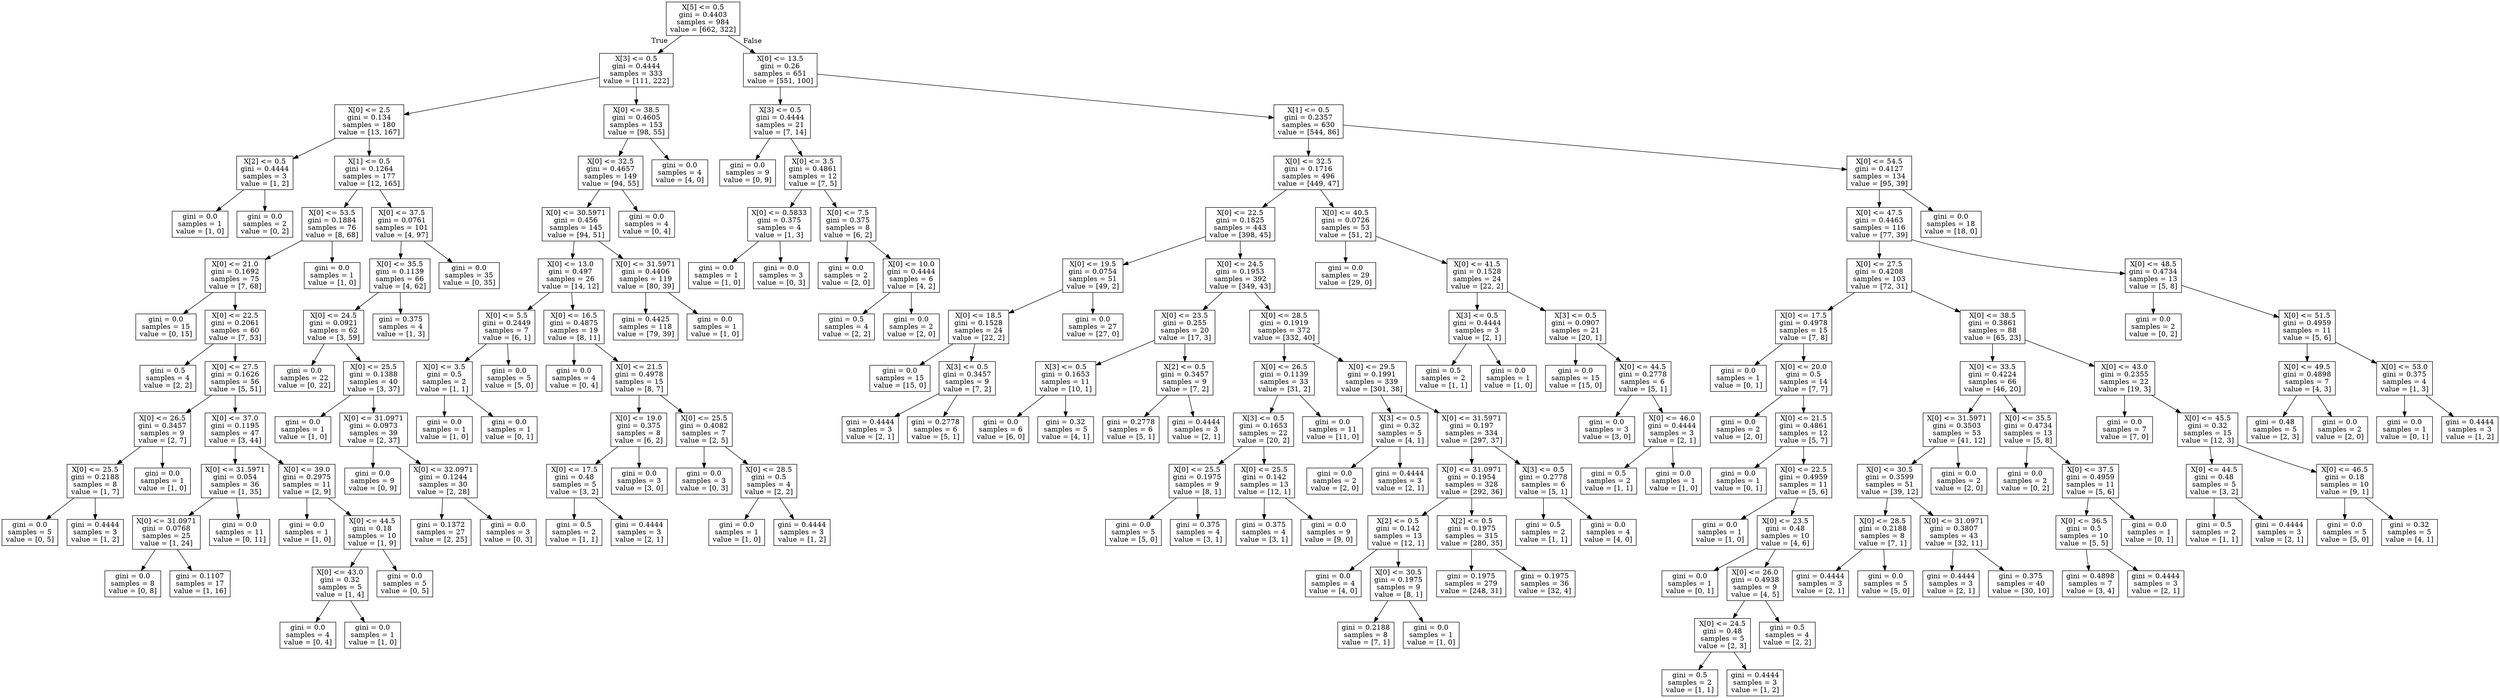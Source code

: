 digraph Tree {
node [shape=box] ;
0 [label="X[5] <= 0.5\ngini = 0.4403\nsamples = 984\nvalue = [662, 322]"] ;
1 [label="X[3] <= 0.5\ngini = 0.4444\nsamples = 333\nvalue = [111, 222]"] ;
0 -> 1 [labeldistance=2.5, labelangle=45, headlabel="True"] ;
2 [label="X[0] <= 2.5\ngini = 0.134\nsamples = 180\nvalue = [13, 167]"] ;
1 -> 2 ;
3 [label="X[2] <= 0.5\ngini = 0.4444\nsamples = 3\nvalue = [1, 2]"] ;
2 -> 3 ;
4 [label="gini = 0.0\nsamples = 1\nvalue = [1, 0]"] ;
3 -> 4 ;
5 [label="gini = 0.0\nsamples = 2\nvalue = [0, 2]"] ;
3 -> 5 ;
6 [label="X[1] <= 0.5\ngini = 0.1264\nsamples = 177\nvalue = [12, 165]"] ;
2 -> 6 ;
7 [label="X[0] <= 53.5\ngini = 0.1884\nsamples = 76\nvalue = [8, 68]"] ;
6 -> 7 ;
8 [label="X[0] <= 21.0\ngini = 0.1692\nsamples = 75\nvalue = [7, 68]"] ;
7 -> 8 ;
9 [label="gini = 0.0\nsamples = 15\nvalue = [0, 15]"] ;
8 -> 9 ;
10 [label="X[0] <= 22.5\ngini = 0.2061\nsamples = 60\nvalue = [7, 53]"] ;
8 -> 10 ;
11 [label="gini = 0.5\nsamples = 4\nvalue = [2, 2]"] ;
10 -> 11 ;
12 [label="X[0] <= 27.5\ngini = 0.1626\nsamples = 56\nvalue = [5, 51]"] ;
10 -> 12 ;
13 [label="X[0] <= 26.5\ngini = 0.3457\nsamples = 9\nvalue = [2, 7]"] ;
12 -> 13 ;
14 [label="X[0] <= 25.5\ngini = 0.2188\nsamples = 8\nvalue = [1, 7]"] ;
13 -> 14 ;
15 [label="gini = 0.0\nsamples = 5\nvalue = [0, 5]"] ;
14 -> 15 ;
16 [label="gini = 0.4444\nsamples = 3\nvalue = [1, 2]"] ;
14 -> 16 ;
17 [label="gini = 0.0\nsamples = 1\nvalue = [1, 0]"] ;
13 -> 17 ;
18 [label="X[0] <= 37.0\ngini = 0.1195\nsamples = 47\nvalue = [3, 44]"] ;
12 -> 18 ;
19 [label="X[0] <= 31.5971\ngini = 0.054\nsamples = 36\nvalue = [1, 35]"] ;
18 -> 19 ;
20 [label="X[0] <= 31.0971\ngini = 0.0768\nsamples = 25\nvalue = [1, 24]"] ;
19 -> 20 ;
21 [label="gini = 0.0\nsamples = 8\nvalue = [0, 8]"] ;
20 -> 21 ;
22 [label="gini = 0.1107\nsamples = 17\nvalue = [1, 16]"] ;
20 -> 22 ;
23 [label="gini = 0.0\nsamples = 11\nvalue = [0, 11]"] ;
19 -> 23 ;
24 [label="X[0] <= 39.0\ngini = 0.2975\nsamples = 11\nvalue = [2, 9]"] ;
18 -> 24 ;
25 [label="gini = 0.0\nsamples = 1\nvalue = [1, 0]"] ;
24 -> 25 ;
26 [label="X[0] <= 44.5\ngini = 0.18\nsamples = 10\nvalue = [1, 9]"] ;
24 -> 26 ;
27 [label="X[0] <= 43.0\ngini = 0.32\nsamples = 5\nvalue = [1, 4]"] ;
26 -> 27 ;
28 [label="gini = 0.0\nsamples = 4\nvalue = [0, 4]"] ;
27 -> 28 ;
29 [label="gini = 0.0\nsamples = 1\nvalue = [1, 0]"] ;
27 -> 29 ;
30 [label="gini = 0.0\nsamples = 5\nvalue = [0, 5]"] ;
26 -> 30 ;
31 [label="gini = 0.0\nsamples = 1\nvalue = [1, 0]"] ;
7 -> 31 ;
32 [label="X[0] <= 37.5\ngini = 0.0761\nsamples = 101\nvalue = [4, 97]"] ;
6 -> 32 ;
33 [label="X[0] <= 35.5\ngini = 0.1139\nsamples = 66\nvalue = [4, 62]"] ;
32 -> 33 ;
34 [label="X[0] <= 24.5\ngini = 0.0921\nsamples = 62\nvalue = [3, 59]"] ;
33 -> 34 ;
35 [label="gini = 0.0\nsamples = 22\nvalue = [0, 22]"] ;
34 -> 35 ;
36 [label="X[0] <= 25.5\ngini = 0.1388\nsamples = 40\nvalue = [3, 37]"] ;
34 -> 36 ;
37 [label="gini = 0.0\nsamples = 1\nvalue = [1, 0]"] ;
36 -> 37 ;
38 [label="X[0] <= 31.0971\ngini = 0.0973\nsamples = 39\nvalue = [2, 37]"] ;
36 -> 38 ;
39 [label="gini = 0.0\nsamples = 9\nvalue = [0, 9]"] ;
38 -> 39 ;
40 [label="X[0] <= 32.0971\ngini = 0.1244\nsamples = 30\nvalue = [2, 28]"] ;
38 -> 40 ;
41 [label="gini = 0.1372\nsamples = 27\nvalue = [2, 25]"] ;
40 -> 41 ;
42 [label="gini = 0.0\nsamples = 3\nvalue = [0, 3]"] ;
40 -> 42 ;
43 [label="gini = 0.375\nsamples = 4\nvalue = [1, 3]"] ;
33 -> 43 ;
44 [label="gini = 0.0\nsamples = 35\nvalue = [0, 35]"] ;
32 -> 44 ;
45 [label="X[0] <= 38.5\ngini = 0.4605\nsamples = 153\nvalue = [98, 55]"] ;
1 -> 45 ;
46 [label="X[0] <= 32.5\ngini = 0.4657\nsamples = 149\nvalue = [94, 55]"] ;
45 -> 46 ;
47 [label="X[0] <= 30.5971\ngini = 0.456\nsamples = 145\nvalue = [94, 51]"] ;
46 -> 47 ;
48 [label="X[0] <= 13.0\ngini = 0.497\nsamples = 26\nvalue = [14, 12]"] ;
47 -> 48 ;
49 [label="X[0] <= 5.5\ngini = 0.2449\nsamples = 7\nvalue = [6, 1]"] ;
48 -> 49 ;
50 [label="X[0] <= 3.5\ngini = 0.5\nsamples = 2\nvalue = [1, 1]"] ;
49 -> 50 ;
51 [label="gini = 0.0\nsamples = 1\nvalue = [1, 0]"] ;
50 -> 51 ;
52 [label="gini = 0.0\nsamples = 1\nvalue = [0, 1]"] ;
50 -> 52 ;
53 [label="gini = 0.0\nsamples = 5\nvalue = [5, 0]"] ;
49 -> 53 ;
54 [label="X[0] <= 16.5\ngini = 0.4875\nsamples = 19\nvalue = [8, 11]"] ;
48 -> 54 ;
55 [label="gini = 0.0\nsamples = 4\nvalue = [0, 4]"] ;
54 -> 55 ;
56 [label="X[0] <= 21.5\ngini = 0.4978\nsamples = 15\nvalue = [8, 7]"] ;
54 -> 56 ;
57 [label="X[0] <= 19.0\ngini = 0.375\nsamples = 8\nvalue = [6, 2]"] ;
56 -> 57 ;
58 [label="X[0] <= 17.5\ngini = 0.48\nsamples = 5\nvalue = [3, 2]"] ;
57 -> 58 ;
59 [label="gini = 0.5\nsamples = 2\nvalue = [1, 1]"] ;
58 -> 59 ;
60 [label="gini = 0.4444\nsamples = 3\nvalue = [2, 1]"] ;
58 -> 60 ;
61 [label="gini = 0.0\nsamples = 3\nvalue = [3, 0]"] ;
57 -> 61 ;
62 [label="X[0] <= 25.5\ngini = 0.4082\nsamples = 7\nvalue = [2, 5]"] ;
56 -> 62 ;
63 [label="gini = 0.0\nsamples = 3\nvalue = [0, 3]"] ;
62 -> 63 ;
64 [label="X[0] <= 28.5\ngini = 0.5\nsamples = 4\nvalue = [2, 2]"] ;
62 -> 64 ;
65 [label="gini = 0.0\nsamples = 1\nvalue = [1, 0]"] ;
64 -> 65 ;
66 [label="gini = 0.4444\nsamples = 3\nvalue = [1, 2]"] ;
64 -> 66 ;
67 [label="X[0] <= 31.5971\ngini = 0.4406\nsamples = 119\nvalue = [80, 39]"] ;
47 -> 67 ;
68 [label="gini = 0.4425\nsamples = 118\nvalue = [79, 39]"] ;
67 -> 68 ;
69 [label="gini = 0.0\nsamples = 1\nvalue = [1, 0]"] ;
67 -> 69 ;
70 [label="gini = 0.0\nsamples = 4\nvalue = [0, 4]"] ;
46 -> 70 ;
71 [label="gini = 0.0\nsamples = 4\nvalue = [4, 0]"] ;
45 -> 71 ;
72 [label="X[0] <= 13.5\ngini = 0.26\nsamples = 651\nvalue = [551, 100]"] ;
0 -> 72 [labeldistance=2.5, labelangle=-45, headlabel="False"] ;
73 [label="X[3] <= 0.5\ngini = 0.4444\nsamples = 21\nvalue = [7, 14]"] ;
72 -> 73 ;
74 [label="gini = 0.0\nsamples = 9\nvalue = [0, 9]"] ;
73 -> 74 ;
75 [label="X[0] <= 3.5\ngini = 0.4861\nsamples = 12\nvalue = [7, 5]"] ;
73 -> 75 ;
76 [label="X[0] <= 0.5833\ngini = 0.375\nsamples = 4\nvalue = [1, 3]"] ;
75 -> 76 ;
77 [label="gini = 0.0\nsamples = 1\nvalue = [1, 0]"] ;
76 -> 77 ;
78 [label="gini = 0.0\nsamples = 3\nvalue = [0, 3]"] ;
76 -> 78 ;
79 [label="X[0] <= 7.5\ngini = 0.375\nsamples = 8\nvalue = [6, 2]"] ;
75 -> 79 ;
80 [label="gini = 0.0\nsamples = 2\nvalue = [2, 0]"] ;
79 -> 80 ;
81 [label="X[0] <= 10.0\ngini = 0.4444\nsamples = 6\nvalue = [4, 2]"] ;
79 -> 81 ;
82 [label="gini = 0.5\nsamples = 4\nvalue = [2, 2]"] ;
81 -> 82 ;
83 [label="gini = 0.0\nsamples = 2\nvalue = [2, 0]"] ;
81 -> 83 ;
84 [label="X[1] <= 0.5\ngini = 0.2357\nsamples = 630\nvalue = [544, 86]"] ;
72 -> 84 ;
85 [label="X[0] <= 32.5\ngini = 0.1716\nsamples = 496\nvalue = [449, 47]"] ;
84 -> 85 ;
86 [label="X[0] <= 22.5\ngini = 0.1825\nsamples = 443\nvalue = [398, 45]"] ;
85 -> 86 ;
87 [label="X[0] <= 19.5\ngini = 0.0754\nsamples = 51\nvalue = [49, 2]"] ;
86 -> 87 ;
88 [label="X[0] <= 18.5\ngini = 0.1528\nsamples = 24\nvalue = [22, 2]"] ;
87 -> 88 ;
89 [label="gini = 0.0\nsamples = 15\nvalue = [15, 0]"] ;
88 -> 89 ;
90 [label="X[3] <= 0.5\ngini = 0.3457\nsamples = 9\nvalue = [7, 2]"] ;
88 -> 90 ;
91 [label="gini = 0.4444\nsamples = 3\nvalue = [2, 1]"] ;
90 -> 91 ;
92 [label="gini = 0.2778\nsamples = 6\nvalue = [5, 1]"] ;
90 -> 92 ;
93 [label="gini = 0.0\nsamples = 27\nvalue = [27, 0]"] ;
87 -> 93 ;
94 [label="X[0] <= 24.5\ngini = 0.1953\nsamples = 392\nvalue = [349, 43]"] ;
86 -> 94 ;
95 [label="X[0] <= 23.5\ngini = 0.255\nsamples = 20\nvalue = [17, 3]"] ;
94 -> 95 ;
96 [label="X[3] <= 0.5\ngini = 0.1653\nsamples = 11\nvalue = [10, 1]"] ;
95 -> 96 ;
97 [label="gini = 0.0\nsamples = 6\nvalue = [6, 0]"] ;
96 -> 97 ;
98 [label="gini = 0.32\nsamples = 5\nvalue = [4, 1]"] ;
96 -> 98 ;
99 [label="X[2] <= 0.5\ngini = 0.3457\nsamples = 9\nvalue = [7, 2]"] ;
95 -> 99 ;
100 [label="gini = 0.2778\nsamples = 6\nvalue = [5, 1]"] ;
99 -> 100 ;
101 [label="gini = 0.4444\nsamples = 3\nvalue = [2, 1]"] ;
99 -> 101 ;
102 [label="X[0] <= 28.5\ngini = 0.1919\nsamples = 372\nvalue = [332, 40]"] ;
94 -> 102 ;
103 [label="X[0] <= 26.5\ngini = 0.1139\nsamples = 33\nvalue = [31, 2]"] ;
102 -> 103 ;
104 [label="X[3] <= 0.5\ngini = 0.1653\nsamples = 22\nvalue = [20, 2]"] ;
103 -> 104 ;
105 [label="X[0] <= 25.5\ngini = 0.1975\nsamples = 9\nvalue = [8, 1]"] ;
104 -> 105 ;
106 [label="gini = 0.0\nsamples = 5\nvalue = [5, 0]"] ;
105 -> 106 ;
107 [label="gini = 0.375\nsamples = 4\nvalue = [3, 1]"] ;
105 -> 107 ;
108 [label="X[0] <= 25.5\ngini = 0.142\nsamples = 13\nvalue = [12, 1]"] ;
104 -> 108 ;
109 [label="gini = 0.375\nsamples = 4\nvalue = [3, 1]"] ;
108 -> 109 ;
110 [label="gini = 0.0\nsamples = 9\nvalue = [9, 0]"] ;
108 -> 110 ;
111 [label="gini = 0.0\nsamples = 11\nvalue = [11, 0]"] ;
103 -> 111 ;
112 [label="X[0] <= 29.5\ngini = 0.1991\nsamples = 339\nvalue = [301, 38]"] ;
102 -> 112 ;
113 [label="X[3] <= 0.5\ngini = 0.32\nsamples = 5\nvalue = [4, 1]"] ;
112 -> 113 ;
114 [label="gini = 0.0\nsamples = 2\nvalue = [2, 0]"] ;
113 -> 114 ;
115 [label="gini = 0.4444\nsamples = 3\nvalue = [2, 1]"] ;
113 -> 115 ;
116 [label="X[0] <= 31.5971\ngini = 0.197\nsamples = 334\nvalue = [297, 37]"] ;
112 -> 116 ;
117 [label="X[0] <= 31.0971\ngini = 0.1954\nsamples = 328\nvalue = [292, 36]"] ;
116 -> 117 ;
118 [label="X[2] <= 0.5\ngini = 0.142\nsamples = 13\nvalue = [12, 1]"] ;
117 -> 118 ;
119 [label="gini = 0.0\nsamples = 4\nvalue = [4, 0]"] ;
118 -> 119 ;
120 [label="X[0] <= 30.5\ngini = 0.1975\nsamples = 9\nvalue = [8, 1]"] ;
118 -> 120 ;
121 [label="gini = 0.2188\nsamples = 8\nvalue = [7, 1]"] ;
120 -> 121 ;
122 [label="gini = 0.0\nsamples = 1\nvalue = [1, 0]"] ;
120 -> 122 ;
123 [label="X[2] <= 0.5\ngini = 0.1975\nsamples = 315\nvalue = [280, 35]"] ;
117 -> 123 ;
124 [label="gini = 0.1975\nsamples = 279\nvalue = [248, 31]"] ;
123 -> 124 ;
125 [label="gini = 0.1975\nsamples = 36\nvalue = [32, 4]"] ;
123 -> 125 ;
126 [label="X[3] <= 0.5\ngini = 0.2778\nsamples = 6\nvalue = [5, 1]"] ;
116 -> 126 ;
127 [label="gini = 0.5\nsamples = 2\nvalue = [1, 1]"] ;
126 -> 127 ;
128 [label="gini = 0.0\nsamples = 4\nvalue = [4, 0]"] ;
126 -> 128 ;
129 [label="X[0] <= 40.5\ngini = 0.0726\nsamples = 53\nvalue = [51, 2]"] ;
85 -> 129 ;
130 [label="gini = 0.0\nsamples = 29\nvalue = [29, 0]"] ;
129 -> 130 ;
131 [label="X[0] <= 41.5\ngini = 0.1528\nsamples = 24\nvalue = [22, 2]"] ;
129 -> 131 ;
132 [label="X[3] <= 0.5\ngini = 0.4444\nsamples = 3\nvalue = [2, 1]"] ;
131 -> 132 ;
133 [label="gini = 0.5\nsamples = 2\nvalue = [1, 1]"] ;
132 -> 133 ;
134 [label="gini = 0.0\nsamples = 1\nvalue = [1, 0]"] ;
132 -> 134 ;
135 [label="X[3] <= 0.5\ngini = 0.0907\nsamples = 21\nvalue = [20, 1]"] ;
131 -> 135 ;
136 [label="gini = 0.0\nsamples = 15\nvalue = [15, 0]"] ;
135 -> 136 ;
137 [label="X[0] <= 44.5\ngini = 0.2778\nsamples = 6\nvalue = [5, 1]"] ;
135 -> 137 ;
138 [label="gini = 0.0\nsamples = 3\nvalue = [3, 0]"] ;
137 -> 138 ;
139 [label="X[0] <= 46.0\ngini = 0.4444\nsamples = 3\nvalue = [2, 1]"] ;
137 -> 139 ;
140 [label="gini = 0.5\nsamples = 2\nvalue = [1, 1]"] ;
139 -> 140 ;
141 [label="gini = 0.0\nsamples = 1\nvalue = [1, 0]"] ;
139 -> 141 ;
142 [label="X[0] <= 54.5\ngini = 0.4127\nsamples = 134\nvalue = [95, 39]"] ;
84 -> 142 ;
143 [label="X[0] <= 47.5\ngini = 0.4463\nsamples = 116\nvalue = [77, 39]"] ;
142 -> 143 ;
144 [label="X[0] <= 27.5\ngini = 0.4208\nsamples = 103\nvalue = [72, 31]"] ;
143 -> 144 ;
145 [label="X[0] <= 17.5\ngini = 0.4978\nsamples = 15\nvalue = [7, 8]"] ;
144 -> 145 ;
146 [label="gini = 0.0\nsamples = 1\nvalue = [0, 1]"] ;
145 -> 146 ;
147 [label="X[0] <= 20.0\ngini = 0.5\nsamples = 14\nvalue = [7, 7]"] ;
145 -> 147 ;
148 [label="gini = 0.0\nsamples = 2\nvalue = [2, 0]"] ;
147 -> 148 ;
149 [label="X[0] <= 21.5\ngini = 0.4861\nsamples = 12\nvalue = [5, 7]"] ;
147 -> 149 ;
150 [label="gini = 0.0\nsamples = 1\nvalue = [0, 1]"] ;
149 -> 150 ;
151 [label="X[0] <= 22.5\ngini = 0.4959\nsamples = 11\nvalue = [5, 6]"] ;
149 -> 151 ;
152 [label="gini = 0.0\nsamples = 1\nvalue = [1, 0]"] ;
151 -> 152 ;
153 [label="X[0] <= 23.5\ngini = 0.48\nsamples = 10\nvalue = [4, 6]"] ;
151 -> 153 ;
154 [label="gini = 0.0\nsamples = 1\nvalue = [0, 1]"] ;
153 -> 154 ;
155 [label="X[0] <= 26.0\ngini = 0.4938\nsamples = 9\nvalue = [4, 5]"] ;
153 -> 155 ;
156 [label="X[0] <= 24.5\ngini = 0.48\nsamples = 5\nvalue = [2, 3]"] ;
155 -> 156 ;
157 [label="gini = 0.5\nsamples = 2\nvalue = [1, 1]"] ;
156 -> 157 ;
158 [label="gini = 0.4444\nsamples = 3\nvalue = [1, 2]"] ;
156 -> 158 ;
159 [label="gini = 0.5\nsamples = 4\nvalue = [2, 2]"] ;
155 -> 159 ;
160 [label="X[0] <= 38.5\ngini = 0.3861\nsamples = 88\nvalue = [65, 23]"] ;
144 -> 160 ;
161 [label="X[0] <= 33.5\ngini = 0.4224\nsamples = 66\nvalue = [46, 20]"] ;
160 -> 161 ;
162 [label="X[0] <= 31.5971\ngini = 0.3503\nsamples = 53\nvalue = [41, 12]"] ;
161 -> 162 ;
163 [label="X[0] <= 30.5\ngini = 0.3599\nsamples = 51\nvalue = [39, 12]"] ;
162 -> 163 ;
164 [label="X[0] <= 28.5\ngini = 0.2188\nsamples = 8\nvalue = [7, 1]"] ;
163 -> 164 ;
165 [label="gini = 0.4444\nsamples = 3\nvalue = [2, 1]"] ;
164 -> 165 ;
166 [label="gini = 0.0\nsamples = 5\nvalue = [5, 0]"] ;
164 -> 166 ;
167 [label="X[0] <= 31.0971\ngini = 0.3807\nsamples = 43\nvalue = [32, 11]"] ;
163 -> 167 ;
168 [label="gini = 0.4444\nsamples = 3\nvalue = [2, 1]"] ;
167 -> 168 ;
169 [label="gini = 0.375\nsamples = 40\nvalue = [30, 10]"] ;
167 -> 169 ;
170 [label="gini = 0.0\nsamples = 2\nvalue = [2, 0]"] ;
162 -> 170 ;
171 [label="X[0] <= 35.5\ngini = 0.4734\nsamples = 13\nvalue = [5, 8]"] ;
161 -> 171 ;
172 [label="gini = 0.0\nsamples = 2\nvalue = [0, 2]"] ;
171 -> 172 ;
173 [label="X[0] <= 37.5\ngini = 0.4959\nsamples = 11\nvalue = [5, 6]"] ;
171 -> 173 ;
174 [label="X[0] <= 36.5\ngini = 0.5\nsamples = 10\nvalue = [5, 5]"] ;
173 -> 174 ;
175 [label="gini = 0.4898\nsamples = 7\nvalue = [3, 4]"] ;
174 -> 175 ;
176 [label="gini = 0.4444\nsamples = 3\nvalue = [2, 1]"] ;
174 -> 176 ;
177 [label="gini = 0.0\nsamples = 1\nvalue = [0, 1]"] ;
173 -> 177 ;
178 [label="X[0] <= 43.0\ngini = 0.2355\nsamples = 22\nvalue = [19, 3]"] ;
160 -> 178 ;
179 [label="gini = 0.0\nsamples = 7\nvalue = [7, 0]"] ;
178 -> 179 ;
180 [label="X[0] <= 45.5\ngini = 0.32\nsamples = 15\nvalue = [12, 3]"] ;
178 -> 180 ;
181 [label="X[0] <= 44.5\ngini = 0.48\nsamples = 5\nvalue = [3, 2]"] ;
180 -> 181 ;
182 [label="gini = 0.5\nsamples = 2\nvalue = [1, 1]"] ;
181 -> 182 ;
183 [label="gini = 0.4444\nsamples = 3\nvalue = [2, 1]"] ;
181 -> 183 ;
184 [label="X[0] <= 46.5\ngini = 0.18\nsamples = 10\nvalue = [9, 1]"] ;
180 -> 184 ;
185 [label="gini = 0.0\nsamples = 5\nvalue = [5, 0]"] ;
184 -> 185 ;
186 [label="gini = 0.32\nsamples = 5\nvalue = [4, 1]"] ;
184 -> 186 ;
187 [label="X[0] <= 48.5\ngini = 0.4734\nsamples = 13\nvalue = [5, 8]"] ;
143 -> 187 ;
188 [label="gini = 0.0\nsamples = 2\nvalue = [0, 2]"] ;
187 -> 188 ;
189 [label="X[0] <= 51.5\ngini = 0.4959\nsamples = 11\nvalue = [5, 6]"] ;
187 -> 189 ;
190 [label="X[0] <= 49.5\ngini = 0.4898\nsamples = 7\nvalue = [4, 3]"] ;
189 -> 190 ;
191 [label="gini = 0.48\nsamples = 5\nvalue = [2, 3]"] ;
190 -> 191 ;
192 [label="gini = 0.0\nsamples = 2\nvalue = [2, 0]"] ;
190 -> 192 ;
193 [label="X[0] <= 53.0\ngini = 0.375\nsamples = 4\nvalue = [1, 3]"] ;
189 -> 193 ;
194 [label="gini = 0.0\nsamples = 1\nvalue = [0, 1]"] ;
193 -> 194 ;
195 [label="gini = 0.4444\nsamples = 3\nvalue = [1, 2]"] ;
193 -> 195 ;
196 [label="gini = 0.0\nsamples = 18\nvalue = [18, 0]"] ;
142 -> 196 ;
}